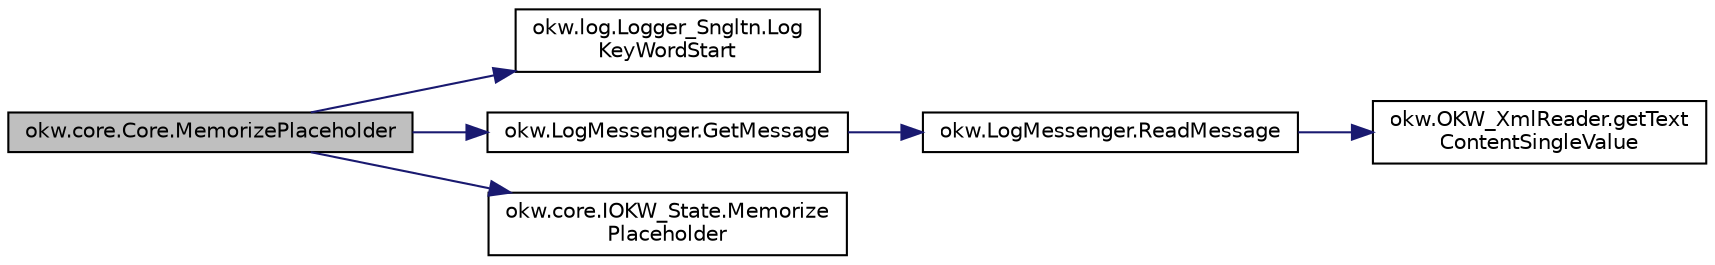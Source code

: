 digraph "okw.core.Core.MemorizePlaceholder"
{
 // INTERACTIVE_SVG=YES
 // LATEX_PDF_SIZE
  edge [fontname="Helvetica",fontsize="10",labelfontname="Helvetica",labelfontsize="10"];
  node [fontname="Helvetica",fontsize="10",shape=record];
  rankdir="LR";
  Node1317 [label="okw.core.Core.MemorizePlaceholder",height=0.2,width=0.4,color="black", fillcolor="grey75", style="filled", fontcolor="black",tooltip="Speirchert den aktuellen Wert der Platzhalters, und legt diesen unter fpsMemKeyName ab."];
  Node1317 -> Node1318 [color="midnightblue",fontsize="10",style="solid",fontname="Helvetica"];
  Node1318 [label="okw.log.Logger_Sngltn.Log\lKeyWordStart",height=0.2,width=0.4,color="black", fillcolor="white", style="filled",URL="$classokw_1_1log_1_1_logger___sngltn.html#a70ec25e200e00ecefc544e8fd371d2ef",tooltip="Ausgabe eines Schlüsselwortes."];
  Node1317 -> Node1319 [color="midnightblue",fontsize="10",style="solid",fontname="Helvetica"];
  Node1319 [label="okw.LogMessenger.GetMessage",height=0.2,width=0.4,color="black", fillcolor="white", style="filled",URL="$classokw_1_1_log_messenger.html#af225d1f037d47b3b085175c09d78bdd2",tooltip="Holt die Log-Meldung für MethodeNmae/Textkey ohne weitere Parameter."];
  Node1319 -> Node1320 [color="midnightblue",fontsize="10",style="solid",fontname="Helvetica"];
  Node1320 [label="okw.LogMessenger.ReadMessage",height=0.2,width=0.4,color="black", fillcolor="white", style="filled",URL="$classokw_1_1_log_messenger.html#a530cd6ab82ec82a04206a2e976ec06e3",tooltip="Interne Kernfunktion holt die Log-Meldung mit Platzhaltern aus der XML-Datei."];
  Node1320 -> Node1321 [color="midnightblue",fontsize="10",style="solid",fontname="Helvetica"];
  Node1321 [label="okw.OKW_XmlReader.getText\lContentSingleValue",height=0.2,width=0.4,color="black", fillcolor="white", style="filled",URL="$classokw_1_1_o_k_w___xml_reader.html#ab920b5335a2e1429c14cc5f8e79f39eb",tooltip="Lies den TextContent eines Tag."];
  Node1317 -> Node1322 [color="midnightblue",fontsize="10",style="solid",fontname="Helvetica"];
  Node1322 [label="okw.core.IOKW_State.Memorize\lPlaceholder",height=0.2,width=0.4,color="black", fillcolor="white", style="filled",URL="$interfaceokw_1_1core_1_1_i_o_k_w___state.html#ad965c719cd59cf1d91c1aa37f1da9f63",tooltip="Speirchert den aktuellen Wert der Platzhalters, und legt diesen unter fpsMemKeyName ab."];
}
